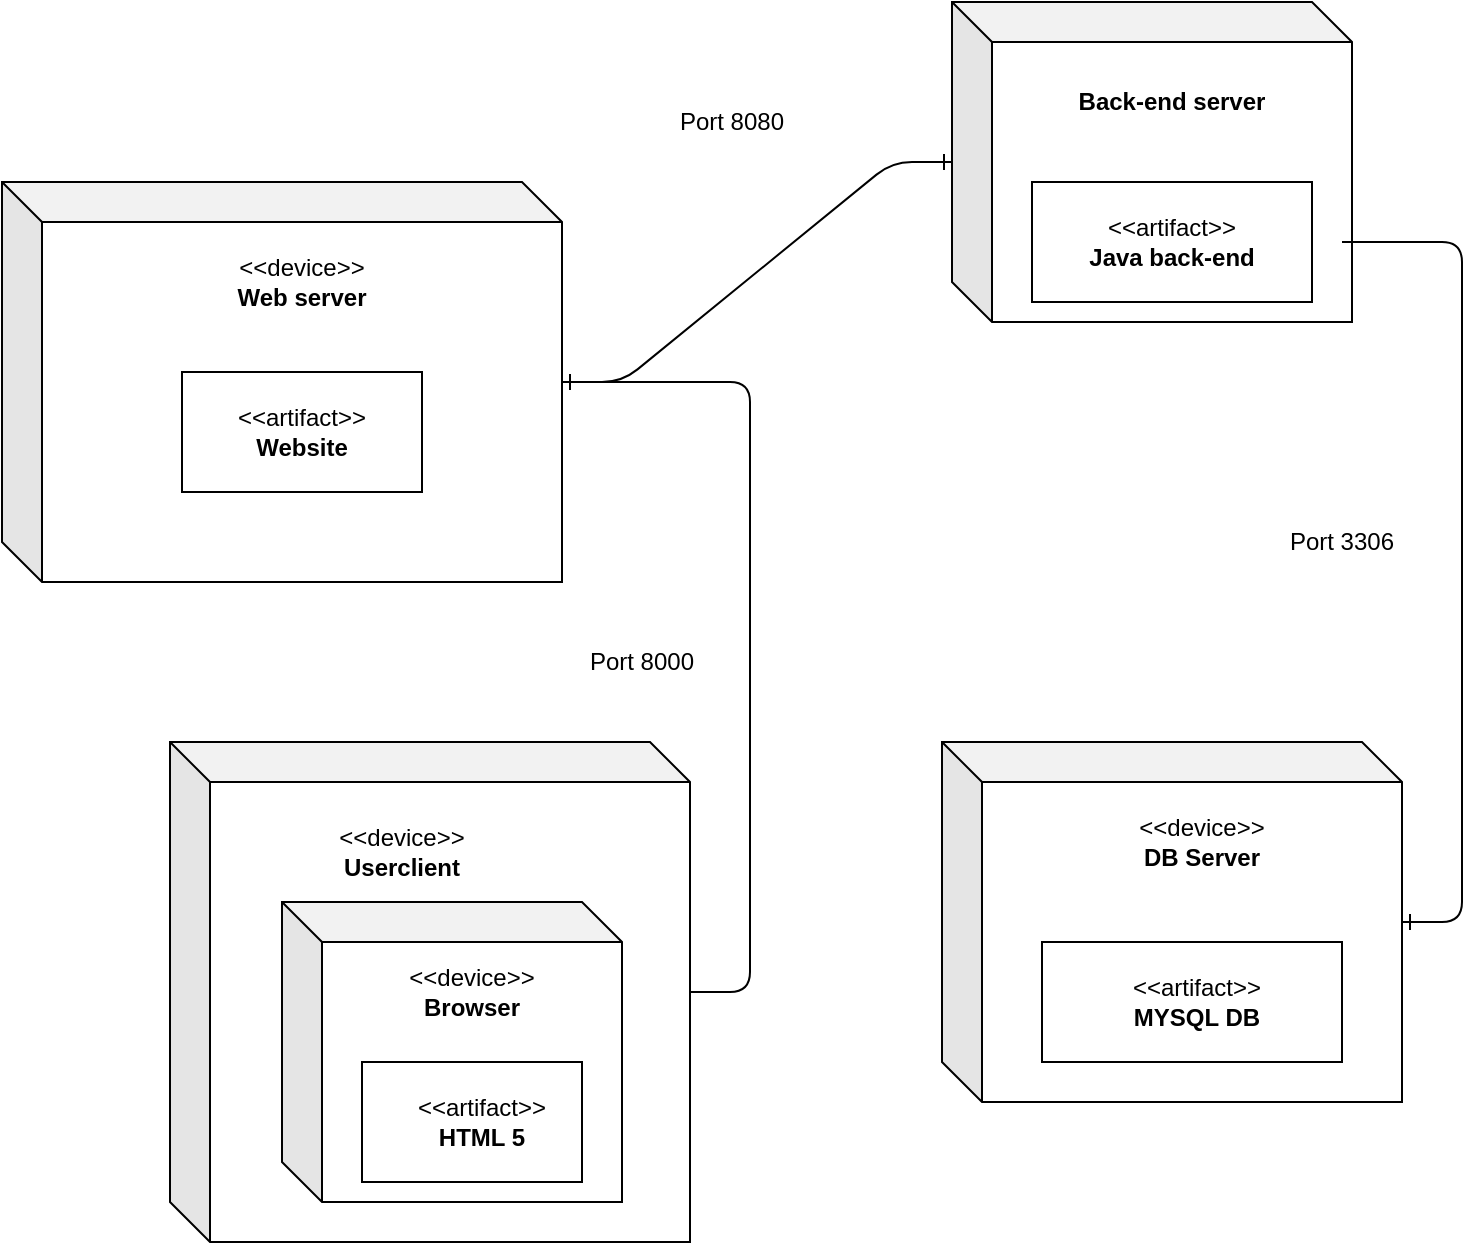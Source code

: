 <mxfile version="14.1.3" type="device"><diagram id="u2jxcqGzJeE4nAJKstjO" name="Page-1"><mxGraphModel dx="1422" dy="794" grid="1" gridSize="10" guides="1" tooltips="1" connect="1" arrows="1" fold="1" page="1" pageScale="1" pageWidth="827" pageHeight="1169" math="0" shadow="0"><root><mxCell id="0"/><mxCell id="1" parent="0"/><mxCell id="-M9DaVnAIye4fcpD2yGy-1" value="" style="shape=cube;whiteSpace=wrap;html=1;boundedLbl=1;backgroundOutline=1;darkOpacity=0.05;darkOpacity2=0.1;" vertex="1" parent="1"><mxGeometry x="70" y="140" width="280" height="200" as="geometry"/></mxCell><mxCell id="-M9DaVnAIye4fcpD2yGy-2" value="&amp;lt;&amp;lt;device&amp;gt;&amp;gt;&lt;br&gt;&lt;b&gt;Web server&lt;/b&gt;" style="text;html=1;strokeColor=none;fillColor=none;align=center;verticalAlign=middle;whiteSpace=wrap;rounded=0;" vertex="1" parent="1"><mxGeometry x="180" y="180" width="80" height="20" as="geometry"/></mxCell><mxCell id="-M9DaVnAIye4fcpD2yGy-4" value="" style="rounded=0;whiteSpace=wrap;html=1;" vertex="1" parent="1"><mxGeometry x="160" y="235" width="120" height="60" as="geometry"/></mxCell><mxCell id="-M9DaVnAIye4fcpD2yGy-5" value="&amp;lt;&amp;lt;artifact&amp;gt;&amp;gt;&lt;br&gt;&lt;b&gt;Website&lt;/b&gt;" style="text;html=1;strokeColor=none;fillColor=none;align=center;verticalAlign=middle;whiteSpace=wrap;rounded=0;" vertex="1" parent="1"><mxGeometry x="190" y="245" width="60" height="40" as="geometry"/></mxCell><mxCell id="-M9DaVnAIye4fcpD2yGy-6" value="" style="shape=cube;whiteSpace=wrap;html=1;boundedLbl=1;backgroundOutline=1;darkOpacity=0.05;darkOpacity2=0.1;" vertex="1" parent="1"><mxGeometry x="154" y="420" width="260" height="250" as="geometry"/></mxCell><mxCell id="-M9DaVnAIye4fcpD2yGy-7" value="&amp;lt;&amp;lt;device&amp;gt;&amp;gt;&lt;br&gt;&lt;b&gt;Userclient&lt;/b&gt;" style="text;html=1;strokeColor=none;fillColor=none;align=center;verticalAlign=middle;whiteSpace=wrap;rounded=0;" vertex="1" parent="1"><mxGeometry x="240" y="460" width="60" height="30" as="geometry"/></mxCell><mxCell id="-M9DaVnAIye4fcpD2yGy-9" value="" style="shape=cube;whiteSpace=wrap;html=1;boundedLbl=1;backgroundOutline=1;darkOpacity=0.05;darkOpacity2=0.1;" vertex="1" parent="1"><mxGeometry x="210" y="500" width="170" height="150" as="geometry"/></mxCell><mxCell id="-M9DaVnAIye4fcpD2yGy-10" value="&amp;lt;&amp;lt;device&amp;gt;&amp;gt;&lt;br&gt;&lt;b&gt;Browser&lt;/b&gt;" style="text;html=1;strokeColor=none;fillColor=none;align=center;verticalAlign=middle;whiteSpace=wrap;rounded=0;" vertex="1" parent="1"><mxGeometry x="275" y="530" width="60" height="30" as="geometry"/></mxCell><mxCell id="-M9DaVnAIye4fcpD2yGy-12" value="" style="rounded=0;whiteSpace=wrap;html=1;" vertex="1" parent="1"><mxGeometry x="250" y="580" width="110" height="60" as="geometry"/></mxCell><mxCell id="-M9DaVnAIye4fcpD2yGy-13" value="&amp;lt;&amp;lt;artifact&amp;gt;&amp;gt;&lt;br&gt;&lt;b&gt;HTML 5&lt;/b&gt;" style="text;html=1;strokeColor=none;fillColor=none;align=center;verticalAlign=middle;whiteSpace=wrap;rounded=0;" vertex="1" parent="1"><mxGeometry x="275" y="600" width="70" height="20" as="geometry"/></mxCell><mxCell id="-M9DaVnAIye4fcpD2yGy-21" value="" style="edgeStyle=entityRelationEdgeStyle;fontSize=12;html=1;endArrow=ERone;endFill=1;" edge="1" parent="1" source="-M9DaVnAIye4fcpD2yGy-6" target="-M9DaVnAIye4fcpD2yGy-1"><mxGeometry width="100" height="100" relative="1" as="geometry"><mxPoint x="360" y="410" as="sourcePoint"/><mxPoint x="460" y="310" as="targetPoint"/></mxGeometry></mxCell><mxCell id="-M9DaVnAIye4fcpD2yGy-22" value="Port 8000" style="text;html=1;strokeColor=none;fillColor=none;align=center;verticalAlign=middle;whiteSpace=wrap;rounded=0;" vertex="1" parent="1"><mxGeometry x="360" y="370" width="60" height="20" as="geometry"/></mxCell><mxCell id="-M9DaVnAIye4fcpD2yGy-23" value="" style="shape=cube;whiteSpace=wrap;html=1;boundedLbl=1;backgroundOutline=1;darkOpacity=0.05;darkOpacity2=0.1;" vertex="1" parent="1"><mxGeometry x="545" y="50" width="200" height="160" as="geometry"/></mxCell><mxCell id="-M9DaVnAIye4fcpD2yGy-24" value="&lt;b&gt;Back-end server&lt;/b&gt;" style="text;html=1;strokeColor=none;fillColor=none;align=center;verticalAlign=middle;whiteSpace=wrap;rounded=0;" vertex="1" parent="1"><mxGeometry x="590" y="90" width="130" height="20" as="geometry"/></mxCell><mxCell id="-M9DaVnAIye4fcpD2yGy-25" value="" style="rounded=0;whiteSpace=wrap;html=1;" vertex="1" parent="1"><mxGeometry x="585" y="140" width="140" height="60" as="geometry"/></mxCell><mxCell id="-M9DaVnAIye4fcpD2yGy-26" value="&amp;lt;&amp;lt;artifact&amp;gt;&amp;gt;&lt;br&gt;&lt;b&gt;Java back-end&lt;/b&gt;" style="text;html=1;strokeColor=none;fillColor=none;align=center;verticalAlign=middle;whiteSpace=wrap;rounded=0;" vertex="1" parent="1"><mxGeometry x="610" y="152.5" width="90" height="35" as="geometry"/></mxCell><mxCell id="-M9DaVnAIye4fcpD2yGy-27" value="" style="shape=cube;whiteSpace=wrap;html=1;boundedLbl=1;backgroundOutline=1;darkOpacity=0.05;darkOpacity2=0.1;" vertex="1" parent="1"><mxGeometry x="540" y="420" width="230" height="180" as="geometry"/></mxCell><mxCell id="-M9DaVnAIye4fcpD2yGy-28" value="&amp;lt;&amp;lt;device&amp;gt;&amp;gt;&lt;br&gt;&lt;b&gt;DB Server&lt;/b&gt;" style="text;html=1;strokeColor=none;fillColor=none;align=center;verticalAlign=middle;whiteSpace=wrap;rounded=0;" vertex="1" parent="1"><mxGeometry x="630" y="460" width="80" height="20" as="geometry"/></mxCell><mxCell id="-M9DaVnAIye4fcpD2yGy-29" value="" style="rounded=0;whiteSpace=wrap;html=1;" vertex="1" parent="1"><mxGeometry x="590" y="520" width="150" height="60" as="geometry"/></mxCell><mxCell id="-M9DaVnAIye4fcpD2yGy-30" value="&amp;lt;&amp;lt;artifact&amp;gt;&amp;gt;&lt;br&gt;&lt;b&gt;MYSQL DB&lt;/b&gt;" style="text;html=1;strokeColor=none;fillColor=none;align=center;verticalAlign=middle;whiteSpace=wrap;rounded=0;" vertex="1" parent="1"><mxGeometry x="625" y="530" width="85" height="40" as="geometry"/></mxCell><mxCell id="-M9DaVnAIye4fcpD2yGy-32" value="" style="edgeStyle=entityRelationEdgeStyle;fontSize=12;html=1;endArrow=ERone;endFill=1;" edge="1" parent="1" source="-M9DaVnAIye4fcpD2yGy-1" target="-M9DaVnAIye4fcpD2yGy-23"><mxGeometry width="100" height="100" relative="1" as="geometry"><mxPoint x="360" y="370" as="sourcePoint"/><mxPoint x="460" y="270" as="targetPoint"/></mxGeometry></mxCell><mxCell id="-M9DaVnAIye4fcpD2yGy-35" value="" style="edgeStyle=entityRelationEdgeStyle;fontSize=12;html=1;endArrow=ERone;endFill=1;" edge="1" parent="1" target="-M9DaVnAIye4fcpD2yGy-27"><mxGeometry width="100" height="100" relative="1" as="geometry"><mxPoint x="740" y="170" as="sourcePoint"/><mxPoint x="460" y="270" as="targetPoint"/></mxGeometry></mxCell><mxCell id="-M9DaVnAIye4fcpD2yGy-36" value="Port 8080" style="text;html=1;strokeColor=none;fillColor=none;align=center;verticalAlign=middle;whiteSpace=wrap;rounded=0;" vertex="1" parent="1"><mxGeometry x="400" y="100" width="70" height="20" as="geometry"/></mxCell><mxCell id="-M9DaVnAIye4fcpD2yGy-37" value="Port 3306" style="text;html=1;strokeColor=none;fillColor=none;align=center;verticalAlign=middle;whiteSpace=wrap;rounded=0;" vertex="1" parent="1"><mxGeometry x="710" y="310" width="60" height="20" as="geometry"/></mxCell></root></mxGraphModel></diagram></mxfile>